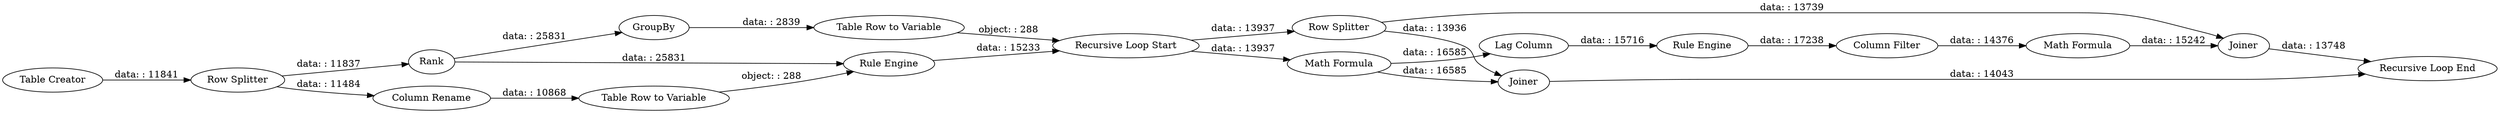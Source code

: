 digraph {
	"-5621641900859637456_8" [label=Rank]
	"-5621641900859637456_2417" [label=Joiner]
	"-5621641900859637456_2432" [label="Recursive Loop End"]
	"-5621641900859637456_2418" [label="Math Formula"]
	"-5621641900859637456_2429" [label="Lag Column"]
	"-5621641900859637456_2" [label="Row Splitter"]
	"-5621641900859637456_4" [label="Column Rename"]
	"-5621641900859637456_32" [label="Row Splitter"]
	"-5621641900859637456_2430" [label="Column Filter"]
	"-5621641900859637456_2414" [label=Joiner]
	"-5621641900859637456_2424" [label="Table Row to Variable"]
	"-5621641900859637456_2426" [label="Rule Engine"]
	"-5621641900859637456_2427" [label="Math Formula"]
	"-5621641900859637456_2431" [label="Recursive Loop Start"]
	"-5621641900859637456_3" [label="Table Row to Variable"]
	"-5621641900859637456_1" [label="Table Creator"]
	"-5621641900859637456_2423" [label=GroupBy]
	"-5621641900859637456_2428" [label="Rule Engine"]
	"-5621641900859637456_2" -> "-5621641900859637456_4" [label="data: : 11484"]
	"-5621641900859637456_4" -> "-5621641900859637456_3" [label="data: : 10868"]
	"-5621641900859637456_2424" -> "-5621641900859637456_2431" [label="object: : 288"]
	"-5621641900859637456_2426" -> "-5621641900859637456_2431" [label="data: : 15233"]
	"-5621641900859637456_2414" -> "-5621641900859637456_2432" [label="data: : 14043"]
	"-5621641900859637456_2423" -> "-5621641900859637456_2424" [label="data: : 2839"]
	"-5621641900859637456_32" -> "-5621641900859637456_2414" [label="data: : 13936"]
	"-5621641900859637456_2428" -> "-5621641900859637456_2430" [label="data: : 17238"]
	"-5621641900859637456_8" -> "-5621641900859637456_2426" [label="data: : 25831"]
	"-5621641900859637456_2417" -> "-5621641900859637456_2432" [label="data: : 13748"]
	"-5621641900859637456_2431" -> "-5621641900859637456_32" [label="data: : 13937"]
	"-5621641900859637456_1" -> "-5621641900859637456_2" [label="data: : 11841"]
	"-5621641900859637456_2427" -> "-5621641900859637456_2429" [label="data: : 16585"]
	"-5621641900859637456_2429" -> "-5621641900859637456_2428" [label="data: : 15716"]
	"-5621641900859637456_2430" -> "-5621641900859637456_2418" [label="data: : 14376"]
	"-5621641900859637456_2431" -> "-5621641900859637456_2427" [label="data: : 13937"]
	"-5621641900859637456_3" -> "-5621641900859637456_2426" [label="object: : 288"]
	"-5621641900859637456_32" -> "-5621641900859637456_2417" [label="data: : 13739"]
	"-5621641900859637456_2418" -> "-5621641900859637456_2417" [label="data: : 15242"]
	"-5621641900859637456_2427" -> "-5621641900859637456_2414" [label="data: : 16585"]
	"-5621641900859637456_8" -> "-5621641900859637456_2423" [label="data: : 25831"]
	"-5621641900859637456_2" -> "-5621641900859637456_8" [label="data: : 11837"]
	rankdir=LR
}
